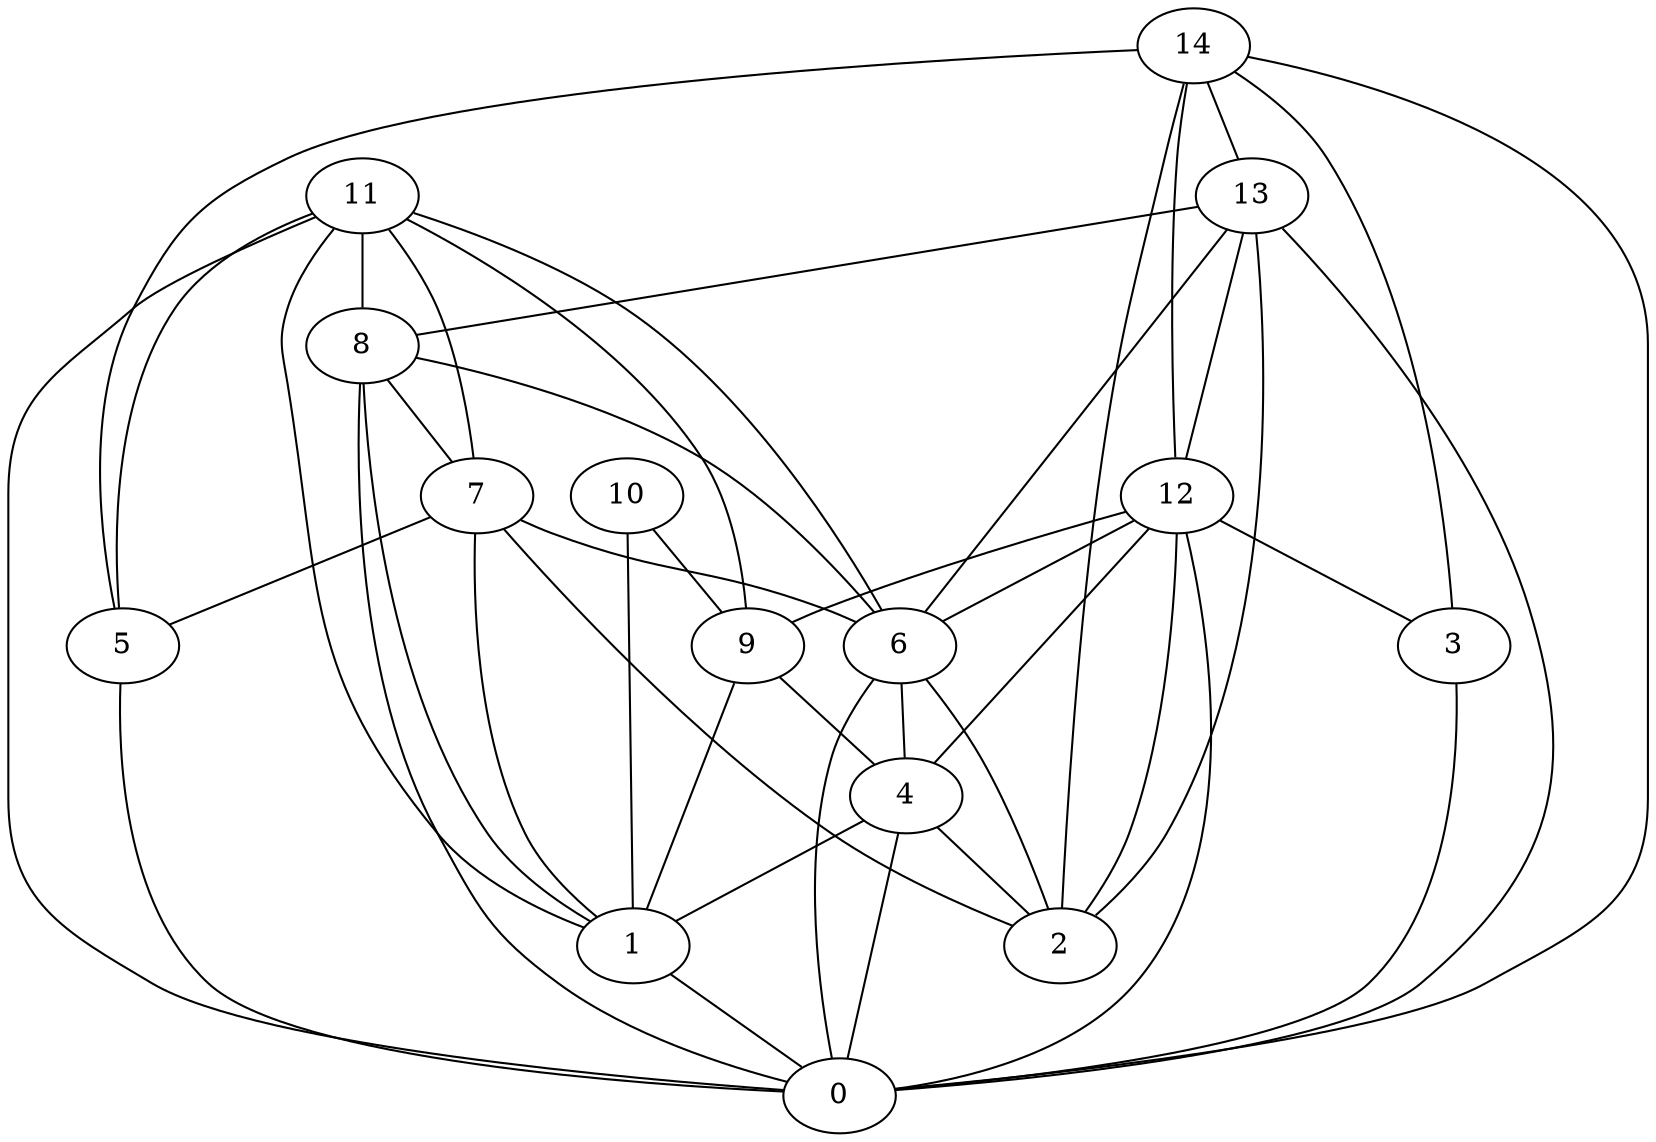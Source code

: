 digraph "sensornet-topology" {
label = "";
rankdir="BT";"0"->"1" [arrowhead = "both"] 
"0"->"3" [arrowhead = "both"] 
"0"->"4" [arrowhead = "both"] 
"0"->"5" [arrowhead = "both"] 
"0"->"6" [arrowhead = "both"] 
"0"->"8" [arrowhead = "both"] 
"0"->"11" [arrowhead = "both"] 
"0"->"12" [arrowhead = "both"] 
"0"->"13" [arrowhead = "both"] 
"0"->"14" [arrowhead = "both"] 
"1"->"4" [arrowhead = "both"] 
"1"->"7" [arrowhead = "both"] 
"1"->"8" [arrowhead = "both"] 
"1"->"9" [arrowhead = "both"] 
"1"->"10" [arrowhead = "both"] 
"1"->"11" [arrowhead = "both"] 
"2"->"4" [arrowhead = "both"] 
"2"->"6" [arrowhead = "both"] 
"2"->"7" [arrowhead = "both"] 
"2"->"12" [arrowhead = "both"] 
"2"->"13" [arrowhead = "both"] 
"2"->"14" [arrowhead = "both"] 
"3"->"12" [arrowhead = "both"] 
"3"->"14" [arrowhead = "both"] 
"4"->"6" [arrowhead = "both"] 
"4"->"9" [arrowhead = "both"] 
"4"->"12" [arrowhead = "both"] 
"5"->"7" [arrowhead = "both"] 
"5"->"11" [arrowhead = "both"] 
"5"->"14" [arrowhead = "both"] 
"6"->"7" [arrowhead = "both"] 
"6"->"8" [arrowhead = "both"] 
"6"->"11" [arrowhead = "both"] 
"6"->"12" [arrowhead = "both"] 
"6"->"13" [arrowhead = "both"] 
"7"->"8" [arrowhead = "both"] 
"7"->"11" [arrowhead = "both"] 
"8"->"11" [arrowhead = "both"] 
"8"->"13" [arrowhead = "both"] 
"9"->"10" [arrowhead = "both"] 
"9"->"11" [arrowhead = "both"] 
"9"->"12" [arrowhead = "both"] 
"12"->"13" [arrowhead = "both"] 
"12"->"14" [arrowhead = "both"] 
"13"->"14" [arrowhead = "both"] 
}
